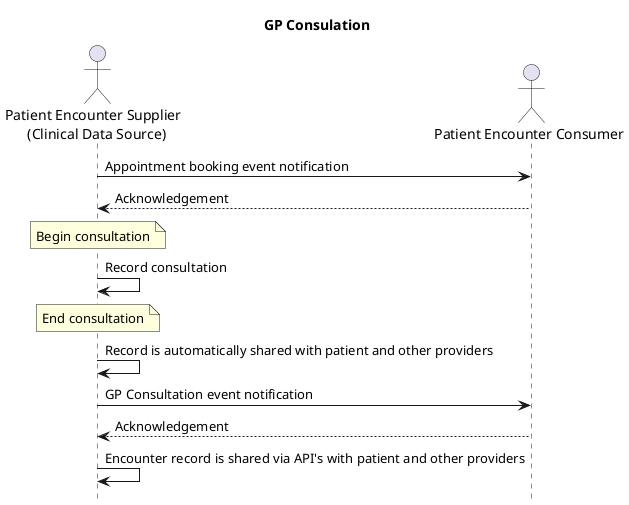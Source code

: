 @startuml

hide footbox

title GP Consulation

actor "Patient Encounter Supplier \n (Clinical Data Source)" as supplier
actor "Patient Encounter Consumer" as consumer


supplier -> consumer : Appointment booking event notification
consumer --> supplier: Acknowledgement

note over supplier: Begin consultation
supplier -> supplier: Record consultation
note over supplier: End consultation
supplier -> supplier: Record is automatically shared with patient and other providers
supplier -> consumer: GP Consultation event notification
consumer --> supplier: Acknowledgement
supplier -> supplier: Encounter record is shared via API's with patient and other providers


@enduml
